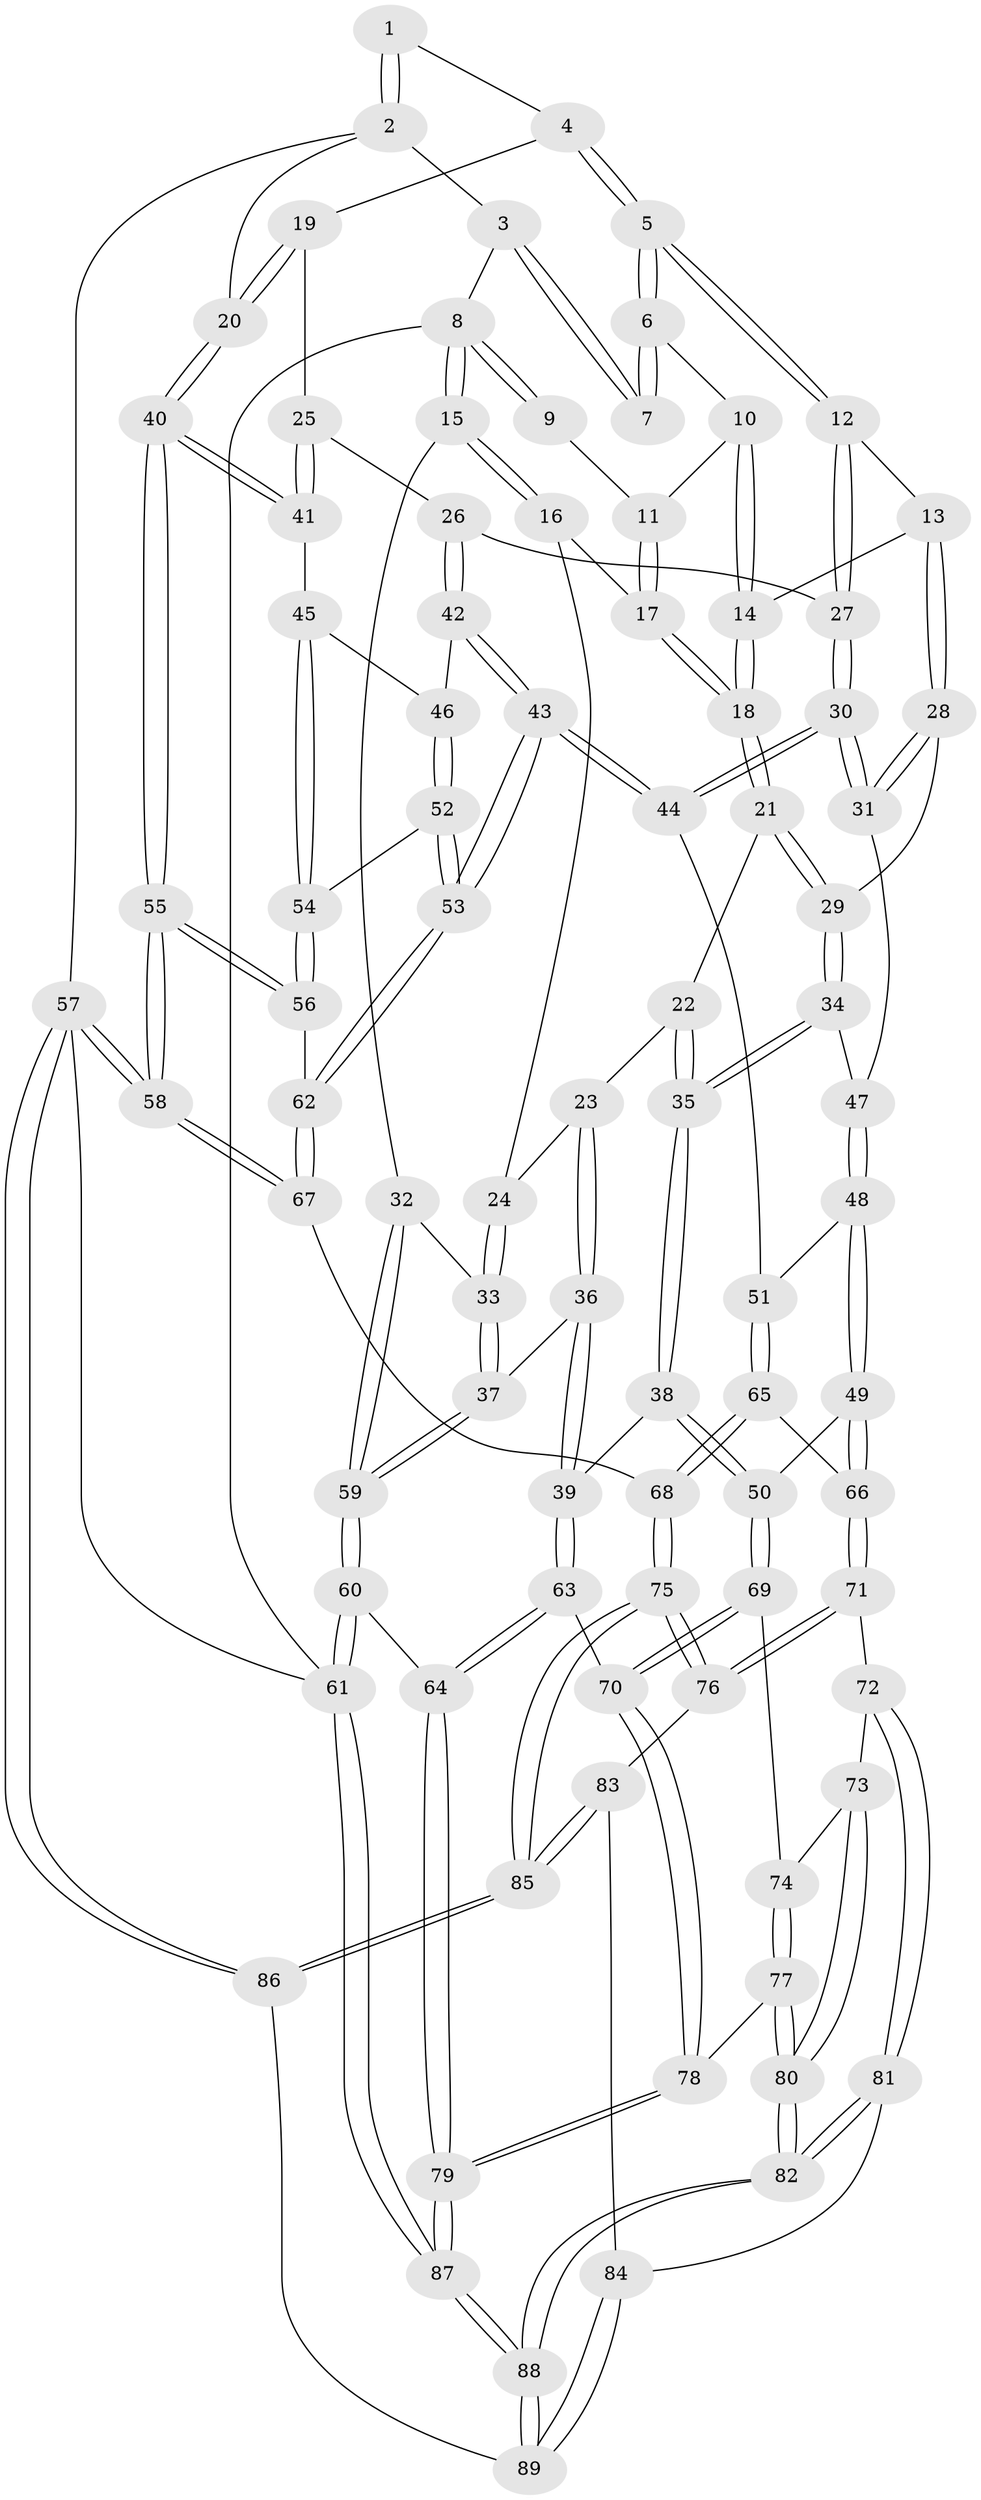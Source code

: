 // Generated by graph-tools (version 1.1) at 2025/51/03/09/25 03:51:04]
// undirected, 89 vertices, 219 edges
graph export_dot {
graph [start="1"]
  node [color=gray90,style=filled];
  1 [pos="+0.8599670372918538+0"];
  2 [pos="+1+0.2269740685713752"];
  3 [pos="+0.7557085840509807+0"];
  4 [pos="+0.9138391315454446+0.18075615117473445"];
  5 [pos="+0.7143351626796189+0.2163184761752856"];
  6 [pos="+0.6674965418855913+0.04667248657062234"];
  7 [pos="+0.678585438214786+0"];
  8 [pos="+0+0"];
  9 [pos="+0.35866173251183286+0"];
  10 [pos="+0.5037174575239508+0.15513127357118833"];
  11 [pos="+0.3395473299288087+0.06917273218775223"];
  12 [pos="+0.7096002641639797+0.2292762417587502"];
  13 [pos="+0.5237161527003596+0.2768450637155708"];
  14 [pos="+0.5234820017590069+0.27667540648388916"];
  15 [pos="+0+0.18073857147168065"];
  16 [pos="+0.2523192025155737+0.19819481570174602"];
  17 [pos="+0.2835205762295415+0.18762904043375972"];
  18 [pos="+0.35175381411195705+0.2652414632204824"];
  19 [pos="+0.9891912923273072+0.21755175688800352"];
  20 [pos="+1+0.24189384821014043"];
  21 [pos="+0.35470470611874894+0.32681125627077295"];
  22 [pos="+0.325921781985312+0.37610899941653464"];
  23 [pos="+0.2436841819970816+0.40087028151023246"];
  24 [pos="+0.2132520725217592+0.35059429090828886"];
  25 [pos="+0.8441854202149098+0.37253936419813"];
  26 [pos="+0.8325724046887003+0.3743036535397585"];
  27 [pos="+0.7199381841912031+0.27022447671013006"];
  28 [pos="+0.5240896818170315+0.2952986391998335"];
  29 [pos="+0.4320789214138638+0.40810587642240725"];
  30 [pos="+0.6389168392437524+0.45761381974241194"];
  31 [pos="+0.5711401858751203+0.42843219822743056"];
  32 [pos="+0+0.22686964789382294"];
  33 [pos="+0.09362181239051645+0.3991988849861466"];
  34 [pos="+0.44097396984307674+0.44465343672502483"];
  35 [pos="+0.3429050707268272+0.529062122439729"];
  36 [pos="+0.21224216152894448+0.5496780463284843"];
  37 [pos="+0.20848161973813792+0.5480176547943608"];
  38 [pos="+0.30284262193548067+0.6012305105599788"];
  39 [pos="+0.21234883625807988+0.5497801396129615"];
  40 [pos="+1+0.39410004387892483"];
  41 [pos="+1+0.4611249291324878"];
  42 [pos="+0.7938181937408171+0.47342156352947057"];
  43 [pos="+0.7092191423891918+0.5643512525707901"];
  44 [pos="+0.694777567543575+0.5618546277600528"];
  45 [pos="+0.9827830709644008+0.48258782071645534"];
  46 [pos="+0.9226725794924737+0.496327087429954"];
  47 [pos="+0.4938729851386258+0.45647734591896866"];
  48 [pos="+0.5009452669039061+0.5664859791981975"];
  49 [pos="+0.3623772259742834+0.6499133507519355"];
  50 [pos="+0.3262325952048816+0.6465372121614795"];
  51 [pos="+0.6652335609280466+0.5825725278783274"];
  52 [pos="+0.8632072655349604+0.5580148778149252"];
  53 [pos="+0.7391174868873553+0.5904569682743962"];
  54 [pos="+0.9430861583643381+0.5895500583862561"];
  55 [pos="+1+0.9572238196727724"];
  56 [pos="+0.9438140567754616+0.6489548385504987"];
  57 [pos="+1+1"];
  58 [pos="+1+1"];
  59 [pos="+0+0.5995084144619564"];
  60 [pos="+0+0.6769995750603701"];
  61 [pos="+0+1"];
  62 [pos="+0.7818180209167124+0.6519901862058051"];
  63 [pos="+0.05509889058944778+0.7270908041110861"];
  64 [pos="+0+0.7052330733237144"];
  65 [pos="+0.5751827169085119+0.724242255303776"];
  66 [pos="+0.52207819417083+0.7340768693226037"];
  67 [pos="+0.7948817050676158+0.8054491054680039"];
  68 [pos="+0.6813642517527111+0.846837608987965"];
  69 [pos="+0.31433720247485697+0.6761473691817709"];
  70 [pos="+0.1408388889710592+0.7727159633556892"];
  71 [pos="+0.4875723119990275+0.8541923266313325"];
  72 [pos="+0.4520308233390455+0.8674146212629485"];
  73 [pos="+0.4046677899388363+0.850520747933912"];
  74 [pos="+0.31703840713601983+0.7040079764987005"];
  75 [pos="+0.6321434107318318+0.9445295177682167"];
  76 [pos="+0.5340185567187063+0.8919474413438009"];
  77 [pos="+0.2626470246254298+0.9085023651877643"];
  78 [pos="+0.1470562113965894+0.8860529206319788"];
  79 [pos="+0.10121301951723002+0.9236745612948465"];
  80 [pos="+0.2922353428864549+0.9449689885091762"];
  81 [pos="+0.44064033123134344+0.913641340185971"];
  82 [pos="+0.2934108576351143+0.9485781025313393"];
  83 [pos="+0.4889106086695599+0.9452200982014368"];
  84 [pos="+0.443965912209965+0.9621062897455956"];
  85 [pos="+0.6388835730756652+1"];
  86 [pos="+0.6525639681235763+1"];
  87 [pos="+0+1"];
  88 [pos="+0.34763891200499164+1"];
  89 [pos="+0.38402425649011396+1"];
  1 -- 2;
  1 -- 2;
  1 -- 4;
  2 -- 3;
  2 -- 20;
  2 -- 57;
  3 -- 7;
  3 -- 7;
  3 -- 8;
  4 -- 5;
  4 -- 5;
  4 -- 19;
  5 -- 6;
  5 -- 6;
  5 -- 12;
  5 -- 12;
  6 -- 7;
  6 -- 7;
  6 -- 10;
  8 -- 9;
  8 -- 9;
  8 -- 15;
  8 -- 15;
  8 -- 61;
  9 -- 11;
  10 -- 11;
  10 -- 14;
  10 -- 14;
  11 -- 17;
  11 -- 17;
  12 -- 13;
  12 -- 27;
  12 -- 27;
  13 -- 14;
  13 -- 28;
  13 -- 28;
  14 -- 18;
  14 -- 18;
  15 -- 16;
  15 -- 16;
  15 -- 32;
  16 -- 17;
  16 -- 24;
  17 -- 18;
  17 -- 18;
  18 -- 21;
  18 -- 21;
  19 -- 20;
  19 -- 20;
  19 -- 25;
  20 -- 40;
  20 -- 40;
  21 -- 22;
  21 -- 29;
  21 -- 29;
  22 -- 23;
  22 -- 35;
  22 -- 35;
  23 -- 24;
  23 -- 36;
  23 -- 36;
  24 -- 33;
  24 -- 33;
  25 -- 26;
  25 -- 41;
  25 -- 41;
  26 -- 27;
  26 -- 42;
  26 -- 42;
  27 -- 30;
  27 -- 30;
  28 -- 29;
  28 -- 31;
  28 -- 31;
  29 -- 34;
  29 -- 34;
  30 -- 31;
  30 -- 31;
  30 -- 44;
  30 -- 44;
  31 -- 47;
  32 -- 33;
  32 -- 59;
  32 -- 59;
  33 -- 37;
  33 -- 37;
  34 -- 35;
  34 -- 35;
  34 -- 47;
  35 -- 38;
  35 -- 38;
  36 -- 37;
  36 -- 39;
  36 -- 39;
  37 -- 59;
  37 -- 59;
  38 -- 39;
  38 -- 50;
  38 -- 50;
  39 -- 63;
  39 -- 63;
  40 -- 41;
  40 -- 41;
  40 -- 55;
  40 -- 55;
  41 -- 45;
  42 -- 43;
  42 -- 43;
  42 -- 46;
  43 -- 44;
  43 -- 44;
  43 -- 53;
  43 -- 53;
  44 -- 51;
  45 -- 46;
  45 -- 54;
  45 -- 54;
  46 -- 52;
  46 -- 52;
  47 -- 48;
  47 -- 48;
  48 -- 49;
  48 -- 49;
  48 -- 51;
  49 -- 50;
  49 -- 66;
  49 -- 66;
  50 -- 69;
  50 -- 69;
  51 -- 65;
  51 -- 65;
  52 -- 53;
  52 -- 53;
  52 -- 54;
  53 -- 62;
  53 -- 62;
  54 -- 56;
  54 -- 56;
  55 -- 56;
  55 -- 56;
  55 -- 58;
  55 -- 58;
  56 -- 62;
  57 -- 58;
  57 -- 58;
  57 -- 86;
  57 -- 86;
  57 -- 61;
  58 -- 67;
  58 -- 67;
  59 -- 60;
  59 -- 60;
  60 -- 61;
  60 -- 61;
  60 -- 64;
  61 -- 87;
  61 -- 87;
  62 -- 67;
  62 -- 67;
  63 -- 64;
  63 -- 64;
  63 -- 70;
  64 -- 79;
  64 -- 79;
  65 -- 66;
  65 -- 68;
  65 -- 68;
  66 -- 71;
  66 -- 71;
  67 -- 68;
  68 -- 75;
  68 -- 75;
  69 -- 70;
  69 -- 70;
  69 -- 74;
  70 -- 78;
  70 -- 78;
  71 -- 72;
  71 -- 76;
  71 -- 76;
  72 -- 73;
  72 -- 81;
  72 -- 81;
  73 -- 74;
  73 -- 80;
  73 -- 80;
  74 -- 77;
  74 -- 77;
  75 -- 76;
  75 -- 76;
  75 -- 85;
  75 -- 85;
  76 -- 83;
  77 -- 78;
  77 -- 80;
  77 -- 80;
  78 -- 79;
  78 -- 79;
  79 -- 87;
  79 -- 87;
  80 -- 82;
  80 -- 82;
  81 -- 82;
  81 -- 82;
  81 -- 84;
  82 -- 88;
  82 -- 88;
  83 -- 84;
  83 -- 85;
  83 -- 85;
  84 -- 89;
  84 -- 89;
  85 -- 86;
  85 -- 86;
  86 -- 89;
  87 -- 88;
  87 -- 88;
  88 -- 89;
  88 -- 89;
}
